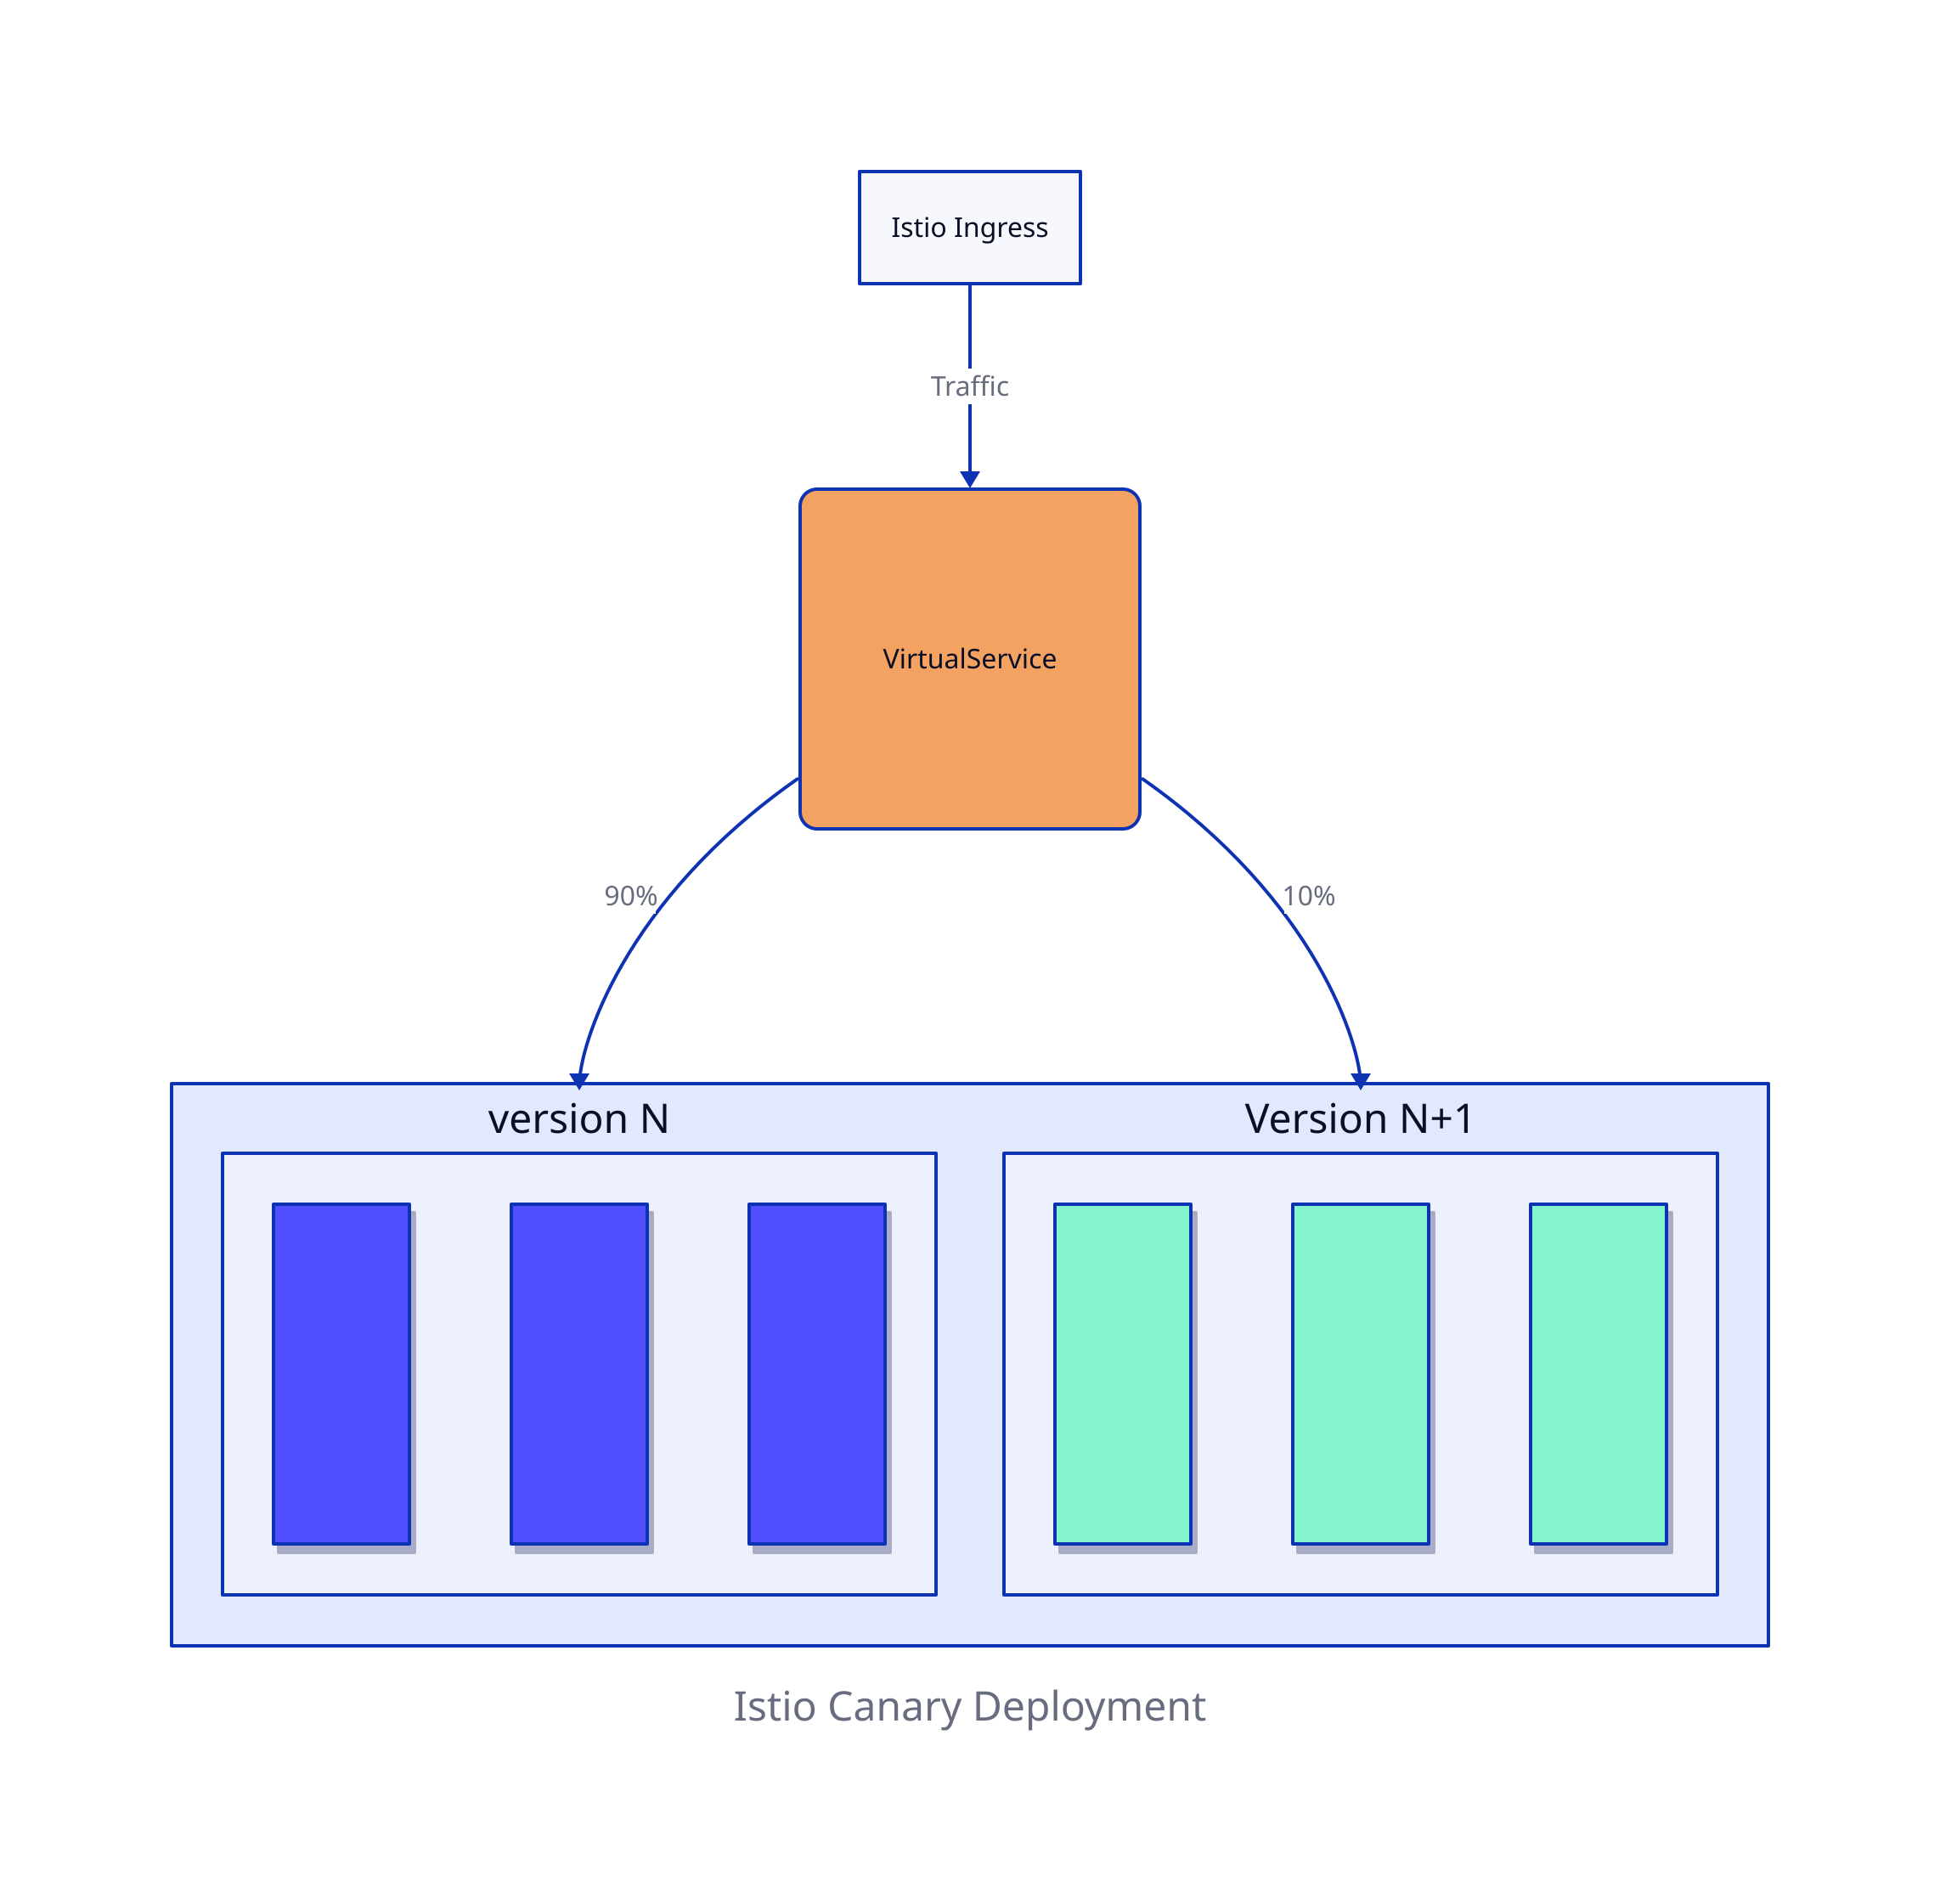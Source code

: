 app: "" {
  state0: "version N" {
    blue01
    blue02
    blue03
  }
  state1: "Version N+1" {
    green31
    green32
    green33
  }
}

ig: Istio Ingress
ig -> router: Traffic

router

router -> app.state0: 90%
router -> app.state1: 10%

title: Istio Canary Deployment {
  shape: text
  near: bottom-center
  style: {
    font-size: 24
    italic: true
  }
}

classes: {
  blue: {
    label: ""
    shape: rectangle
    width: 80
    height: 200
    style: {
      shadow: true
      fill: "#4f4fff"
    }
  }
  green: {
    label: ""
    shape: rectangle
    width: 80
    height: 200
    style: {
      shadow: true
      fill: "#84f4cd"
    }
  }
  router: {
    label: "VirtualService"
    shape: rectangle
    width: 200
    height: 200
    style: {
      fill: "#f4a261"
      border-radius: 10
      3d: false
    }
  }
}

app.state0.blue01.class: blue
app.state0.blue02.class: blue
app.state0.blue03.class: blue

app.state1.green31.class: green
app.state1.green32.class: green
app.state1.green33.class: green

router.class: router

